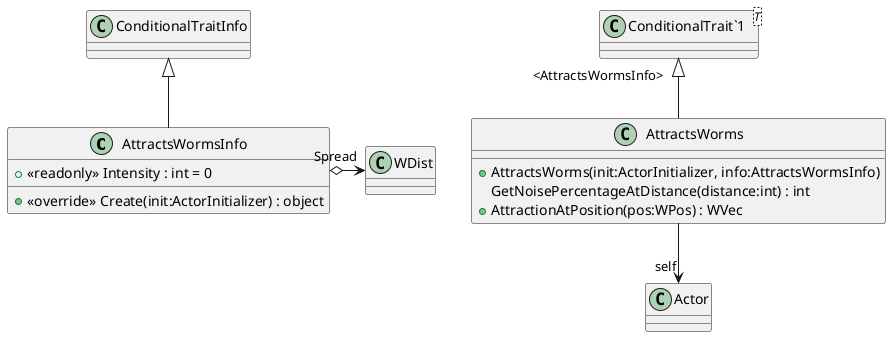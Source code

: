@startuml
class AttractsWormsInfo {
    + <<readonly>> Intensity : int = 0
    + <<override>> Create(init:ActorInitializer) : object
}
class AttractsWorms {
    + AttractsWorms(init:ActorInitializer, info:AttractsWormsInfo)
    GetNoisePercentageAtDistance(distance:int) : int
    + AttractionAtPosition(pos:WPos) : WVec
}
class "ConditionalTrait`1"<T> {
}
ConditionalTraitInfo <|-- AttractsWormsInfo
AttractsWormsInfo o-> "Spread" WDist
"ConditionalTrait`1" "<AttractsWormsInfo>" <|-- AttractsWorms
AttractsWorms --> "self" Actor
@enduml
